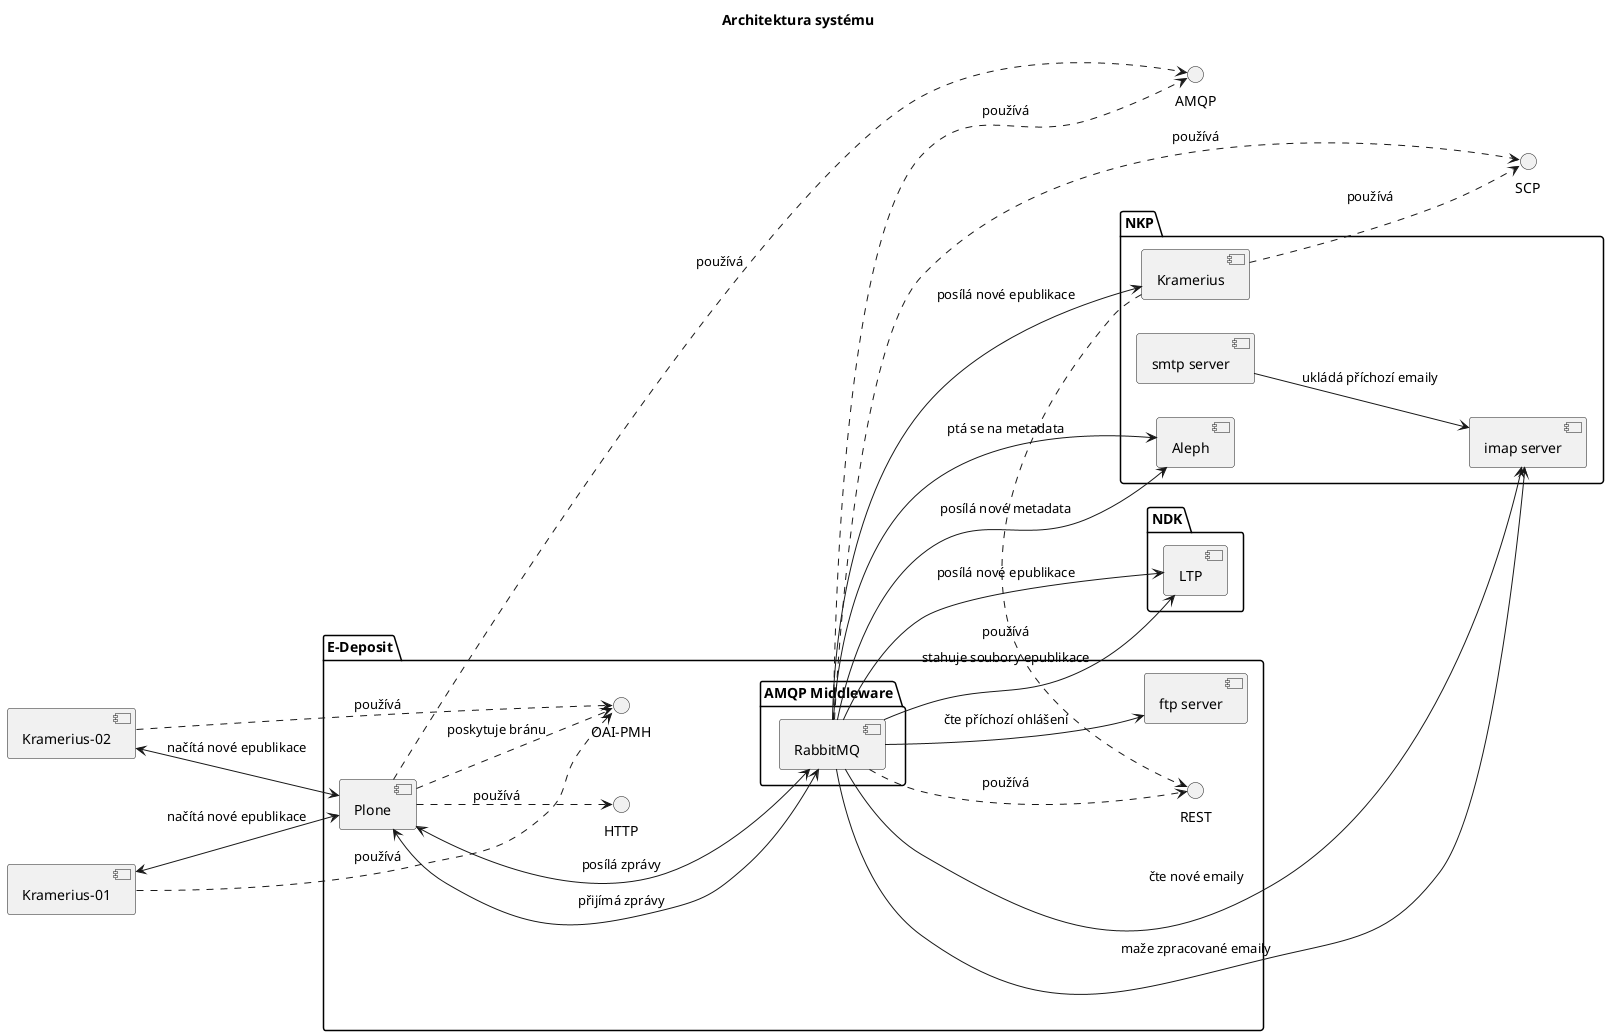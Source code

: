 @startuml
left to right direction
skinparam componentStyle uml2
title Architektura systému
() "SCP" as SCP
() "AMQP" as AMQP

package "E-Deposit" {
() "HTTP" as HTTP
() "OAI-PMH" as OAIPMH

package "AMQP Middleware" {
[RabbitMQ] ..> AMQP : používá
[RabbitMQ] ..> SCP : používá
}

[RabbitMQ] ..> REST : používá
[Plone] ..> AMQP : používá
[Plone] <---> [RabbitMQ] : posílá zprávy
[Plone] <---> [RabbitMQ] : přijímá zprávy
[Plone] ..> HTTP : používá
[Plone] ..> OAIPMH : poskytuje bránu
[ftp server]
[RabbitMQ] --> [ftp server] : čte příchozí ohlášení
}

package "NKP" {
[smtp server]
[smtp server] --> [imap server] : ukládá příchozí emaily

[imap server]
[RabbitMQ] --> [imap server] : čte nové emaily
[RabbitMQ] --> [imap server] : maže zpracované emaily

[RabbitMQ] --> [Kramerius] : posílá nové epublikace
[Kramerius] ..> REST : používá
[Kramerius] ..> SCP : používá

[RabbitMQ] --> [Aleph] : ptá se na metadata
[RabbitMQ] --> [Aleph] : posílá nové metadata
[Aleph]
}


[Kramerius-01] <--> [Plone]: načítá nové epublikace
[Kramerius-01] ..> OAIPMH: používá

[Kramerius-02] <--> [Plone]: načítá nové epublikace
[Kramerius-02] ..> OAIPMH : používá

package "NDK" {
[RabbitMQ] -down-> [LTP] : posílá nové epublikace
[RabbitMQ] -down-> [LTP] : stahuje soubory epublikace
[LTP]
}

@enduml